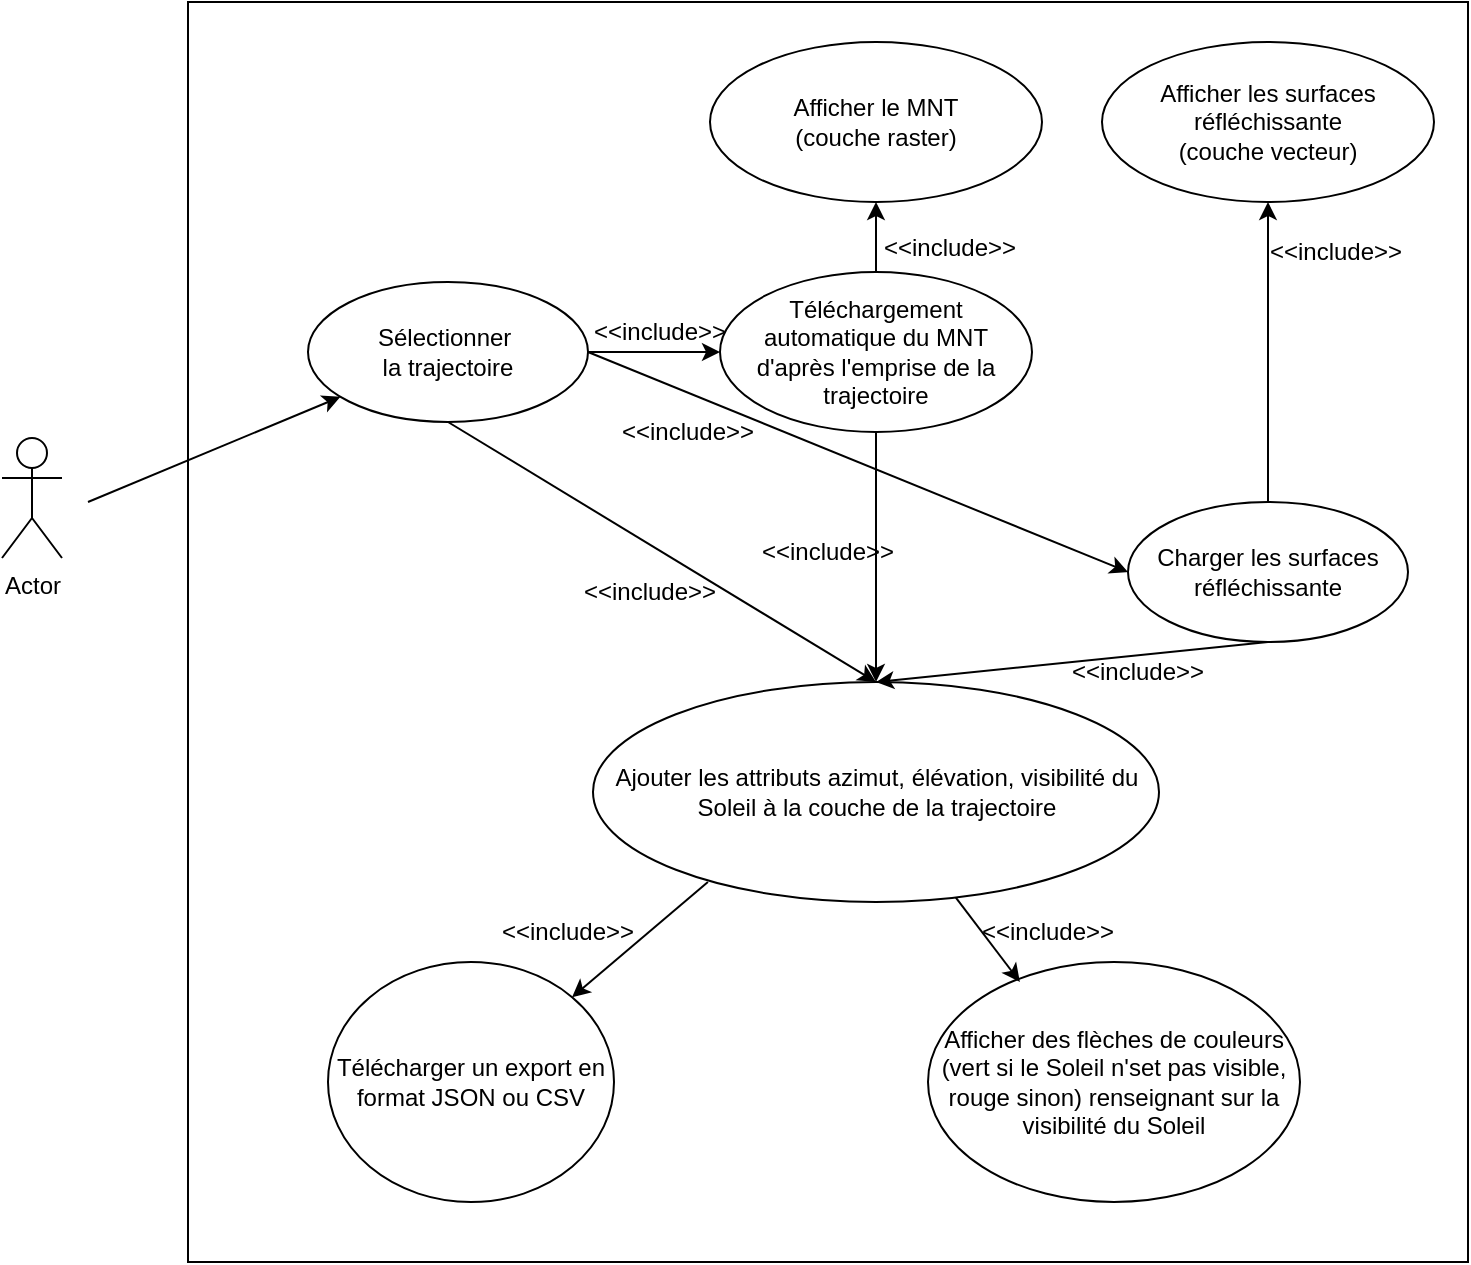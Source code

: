 <mxfile version="25.0.1">
  <diagram name="Page-1" id="l8yKtuIDkQ8uTS7HBiD0">
    <mxGraphModel dx="1042" dy="1742" grid="1" gridSize="10" guides="1" tooltips="1" connect="1" arrows="1" fold="1" page="1" pageScale="1" pageWidth="827" pageHeight="1169" math="0" shadow="0">
      <root>
        <mxCell id="0" />
        <mxCell id="1" parent="0" />
        <mxCell id="tauGbnNwWDUmlhjnP_Vq-1" value="Actor" style="shape=umlActor;verticalLabelPosition=bottom;verticalAlign=top;html=1;outlineConnect=0;labelPosition=center;align=center;" parent="1" vertex="1">
          <mxGeometry x="47" y="168" width="30" height="60" as="geometry" />
        </mxCell>
        <mxCell id="tauGbnNwWDUmlhjnP_Vq-4" value="" style="rounded=0;whiteSpace=wrap;html=1;" parent="1" vertex="1">
          <mxGeometry x="140" y="-50" width="640" height="630" as="geometry" />
        </mxCell>
        <mxCell id="tauGbnNwWDUmlhjnP_Vq-6" value="&lt;div&gt;Sélectionner&amp;nbsp;&lt;/div&gt;&lt;div&gt;la trajectoire&lt;/div&gt;" style="ellipse;whiteSpace=wrap;html=1;" parent="1" vertex="1">
          <mxGeometry x="200" y="90" width="140" height="70" as="geometry" />
        </mxCell>
        <mxCell id="tauGbnNwWDUmlhjnP_Vq-7" value="" style="endArrow=classic;html=1;rounded=0;" parent="1" target="tauGbnNwWDUmlhjnP_Vq-6" edge="1">
          <mxGeometry width="50" height="50" relative="1" as="geometry">
            <mxPoint x="90" y="200" as="sourcePoint" />
            <mxPoint x="440" y="210" as="targetPoint" />
          </mxGeometry>
        </mxCell>
        <mxCell id="Cp8m91pTQywnMTWisGuW-1" value="&lt;div&gt;Téléchargement automatique du MNT d&#39;après l&#39;emprise de la trajectoire&lt;/div&gt;" style="ellipse;whiteSpace=wrap;html=1;" parent="1" vertex="1">
          <mxGeometry x="406" y="85" width="156" height="80" as="geometry" />
        </mxCell>
        <mxCell id="Cp8m91pTQywnMTWisGuW-2" value="" style="endArrow=classic;html=1;rounded=0;entryX=0;entryY=0.5;entryDx=0;entryDy=0;exitX=1;exitY=0.5;exitDx=0;exitDy=0;" parent="1" target="Cp8m91pTQywnMTWisGuW-1" edge="1" source="tauGbnNwWDUmlhjnP_Vq-6">
          <mxGeometry width="50" height="50" relative="1" as="geometry">
            <mxPoint x="90" y="200" as="sourcePoint" />
            <mxPoint x="279" y="46" as="targetPoint" />
          </mxGeometry>
        </mxCell>
        <mxCell id="Cp8m91pTQywnMTWisGuW-5" value="&lt;div&gt;Afficher le MNT&lt;br&gt;&lt;/div&gt;&lt;div&gt;(couche raster)&lt;/div&gt;" style="ellipse;whiteSpace=wrap;html=1;" parent="1" vertex="1">
          <mxGeometry x="401" y="-30" width="166" height="80" as="geometry" />
        </mxCell>
        <mxCell id="Cp8m91pTQywnMTWisGuW-6" value="" style="endArrow=classic;html=1;rounded=0;exitX=0.5;exitY=0;exitDx=0;exitDy=0;entryX=0.5;entryY=1;entryDx=0;entryDy=0;" parent="1" source="Cp8m91pTQywnMTWisGuW-1" target="Cp8m91pTQywnMTWisGuW-5" edge="1">
          <mxGeometry width="50" height="50" relative="1" as="geometry">
            <mxPoint x="376" y="27" as="sourcePoint" />
            <mxPoint x="450" y="30" as="targetPoint" />
          </mxGeometry>
        </mxCell>
        <mxCell id="Cp8m91pTQywnMTWisGuW-7" value="Ajouter les attributs azimut, élévation, visibilité du Soleil à la couche de la trajectoire" style="ellipse;whiteSpace=wrap;html=1;" parent="1" vertex="1">
          <mxGeometry x="342.5" y="290" width="283" height="110" as="geometry" />
        </mxCell>
        <mxCell id="Cp8m91pTQywnMTWisGuW-15" value="Télécharger un export en format JSON ou CSV" style="ellipse;whiteSpace=wrap;html=1;" parent="1" vertex="1">
          <mxGeometry x="210" y="430" width="143" height="120" as="geometry" />
        </mxCell>
        <mxCell id="Cp8m91pTQywnMTWisGuW-16" value="Afficher des flèches de couleurs (vert si le Soleil n&#39;set pas visible, rouge sinon) renseignant sur la visibilité du Soleil" style="ellipse;whiteSpace=wrap;html=1;" parent="1" vertex="1">
          <mxGeometry x="510" y="430" width="186" height="120" as="geometry" />
        </mxCell>
        <mxCell id="Cp8m91pTQywnMTWisGuW-17" value="" style="endArrow=classic;html=1;rounded=0;fontFamily=Helvetica;fontSize=12;fontColor=default;entryX=0.247;entryY=0.083;entryDx=0;entryDy=0;entryPerimeter=0;" parent="1" source="Cp8m91pTQywnMTWisGuW-7" target="Cp8m91pTQywnMTWisGuW-16" edge="1">
          <mxGeometry width="50" height="50" relative="1" as="geometry">
            <mxPoint x="510" y="390" as="sourcePoint" />
            <mxPoint x="440" y="390" as="targetPoint" />
          </mxGeometry>
        </mxCell>
        <mxCell id="Cp8m91pTQywnMTWisGuW-18" value="" style="endArrow=classic;html=1;rounded=0;fontFamily=Helvetica;fontSize=12;fontColor=default;exitX=0.203;exitY=0.909;exitDx=0;exitDy=0;exitPerimeter=0;entryX=1;entryY=0;entryDx=0;entryDy=0;" parent="1" source="Cp8m91pTQywnMTWisGuW-7" target="Cp8m91pTQywnMTWisGuW-15" edge="1">
          <mxGeometry width="50" height="50" relative="1" as="geometry">
            <mxPoint x="443" y="361" as="sourcePoint" />
            <mxPoint x="470" y="400" as="targetPoint" />
          </mxGeometry>
        </mxCell>
        <mxCell id="Cp8m91pTQywnMTWisGuW-19" value="" style="endArrow=classic;html=1;rounded=0;fontFamily=Helvetica;fontSize=12;fontColor=default;entryX=0.5;entryY=0;entryDx=0;entryDy=0;exitX=0.5;exitY=1;exitDx=0;exitDy=0;" parent="1" source="tauGbnNwWDUmlhjnP_Vq-6" target="Cp8m91pTQywnMTWisGuW-7" edge="1">
          <mxGeometry width="50" height="50" relative="1" as="geometry">
            <mxPoint x="390" y="130" as="sourcePoint" />
            <mxPoint x="303" y="406" as="targetPoint" />
          </mxGeometry>
        </mxCell>
        <mxCell id="Cp8m91pTQywnMTWisGuW-21" value="&lt;div&gt;Charger les surfaces réfléchissante&lt;br&gt;&lt;/div&gt;" style="ellipse;whiteSpace=wrap;html=1;" parent="1" vertex="1">
          <mxGeometry x="610" y="200" width="140" height="70" as="geometry" />
        </mxCell>
        <mxCell id="Cp8m91pTQywnMTWisGuW-22" value="&lt;div&gt;Afficher les surfaces réfléchissante&lt;br&gt;&lt;/div&gt;&lt;div&gt;(couche vecteur)&lt;/div&gt;" style="ellipse;whiteSpace=wrap;html=1;" parent="1" vertex="1">
          <mxGeometry x="597" y="-30" width="166" height="80" as="geometry" />
        </mxCell>
        <mxCell id="Cp8m91pTQywnMTWisGuW-23" value="" style="endArrow=classic;html=1;rounded=0;entryX=0.5;entryY=1;entryDx=0;entryDy=0;" parent="1" source="Cp8m91pTQywnMTWisGuW-21" target="Cp8m91pTQywnMTWisGuW-22" edge="1">
          <mxGeometry width="50" height="50" relative="1" as="geometry">
            <mxPoint x="494" y="100" as="sourcePoint" />
            <mxPoint x="494" y="60" as="targetPoint" />
          </mxGeometry>
        </mxCell>
        <mxCell id="Cp8m91pTQywnMTWisGuW-24" value="" style="endArrow=classic;html=1;rounded=0;fontFamily=Helvetica;fontSize=12;fontColor=default;entryX=0;entryY=0.5;entryDx=0;entryDy=0;exitX=1;exitY=0.5;exitDx=0;exitDy=0;" parent="1" source="tauGbnNwWDUmlhjnP_Vq-6" target="Cp8m91pTQywnMTWisGuW-21" edge="1">
          <mxGeometry width="50" height="50" relative="1" as="geometry">
            <mxPoint x="90" y="200" as="sourcePoint" />
            <mxPoint x="660" y="160" as="targetPoint" />
          </mxGeometry>
        </mxCell>
        <mxCell id="Cp8m91pTQywnMTWisGuW-25" value="" style="endArrow=classic;html=1;rounded=0;fontFamily=Helvetica;fontSize=12;fontColor=default;entryX=0.5;entryY=0;entryDx=0;entryDy=0;" parent="1" source="Cp8m91pTQywnMTWisGuW-1" target="Cp8m91pTQywnMTWisGuW-7" edge="1">
          <mxGeometry width="50" height="50" relative="1" as="geometry">
            <mxPoint x="298" y="167" as="sourcePoint" />
            <mxPoint x="405" y="250" as="targetPoint" />
          </mxGeometry>
        </mxCell>
        <mxCell id="Cp8m91pTQywnMTWisGuW-26" value="" style="endArrow=classic;html=1;rounded=0;fontFamily=Helvetica;fontSize=12;fontColor=default;entryX=0.5;entryY=0;entryDx=0;entryDy=0;" parent="1" target="Cp8m91pTQywnMTWisGuW-7" edge="1">
          <mxGeometry width="50" height="50" relative="1" as="geometry">
            <mxPoint x="680" y="270" as="sourcePoint" />
            <mxPoint x="415" y="260" as="targetPoint" />
          </mxGeometry>
        </mxCell>
        <mxCell id="Cp8m91pTQywnMTWisGuW-28" value="&amp;lt;&amp;lt;include&amp;gt;&amp;gt;" style="text;html=1;align=center;verticalAlign=middle;whiteSpace=wrap;rounded=0;fontFamily=Helvetica;fontSize=12;fontColor=default;" parent="1" vertex="1">
          <mxGeometry x="491" y="58" width="60" height="30" as="geometry" />
        </mxCell>
        <mxCell id="Cp8m91pTQywnMTWisGuW-29" value="&amp;lt;&amp;lt;include&amp;gt;&amp;gt;" style="text;html=1;align=center;verticalAlign=middle;whiteSpace=wrap;rounded=0;fontFamily=Helvetica;fontSize=12;fontColor=default;" parent="1" vertex="1">
          <mxGeometry x="684" y="60" width="60" height="30" as="geometry" />
        </mxCell>
        <mxCell id="Cp8m91pTQywnMTWisGuW-30" value="&amp;lt;&amp;lt;include&amp;gt;&amp;gt;" style="text;html=1;align=center;verticalAlign=middle;whiteSpace=wrap;rounded=0;fontFamily=Helvetica;fontSize=12;fontColor=default;" parent="1" vertex="1">
          <mxGeometry x="540" y="400" width="60" height="30" as="geometry" />
        </mxCell>
        <mxCell id="Cp8m91pTQywnMTWisGuW-31" value="&amp;lt;&amp;lt;include&amp;gt;&amp;gt;" style="text;html=1;align=center;verticalAlign=middle;whiteSpace=wrap;rounded=0;fontFamily=Helvetica;fontSize=12;fontColor=default;" parent="1" vertex="1">
          <mxGeometry x="300" y="400" width="60" height="30" as="geometry" />
        </mxCell>
        <mxCell id="Cp8m91pTQywnMTWisGuW-32" value="&amp;lt;&amp;lt;include&amp;gt;&amp;gt;" style="text;html=1;align=center;verticalAlign=middle;whiteSpace=wrap;rounded=0;fontFamily=Helvetica;fontSize=12;fontColor=default;" parent="1" vertex="1">
          <mxGeometry x="341" y="230" width="60" height="30" as="geometry" />
        </mxCell>
        <mxCell id="Cp8m91pTQywnMTWisGuW-33" value="&amp;lt;&amp;lt;include&amp;gt;&amp;gt;" style="text;html=1;align=center;verticalAlign=middle;whiteSpace=wrap;rounded=0;fontFamily=Helvetica;fontSize=12;fontColor=default;" parent="1" vertex="1">
          <mxGeometry x="430" y="210" width="60" height="30" as="geometry" />
        </mxCell>
        <mxCell id="tZoJQF8k_DGTNfSV1382-2" value="&amp;lt;&amp;lt;include&amp;gt;&amp;gt;" style="text;html=1;align=center;verticalAlign=middle;whiteSpace=wrap;rounded=0;fontFamily=Helvetica;fontSize=12;fontColor=default;" vertex="1" parent="1">
          <mxGeometry x="346" y="100" width="60" height="30" as="geometry" />
        </mxCell>
        <mxCell id="tZoJQF8k_DGTNfSV1382-3" value="&amp;lt;&amp;lt;include&amp;gt;&amp;gt;" style="text;html=1;align=center;verticalAlign=middle;whiteSpace=wrap;rounded=0;fontFamily=Helvetica;fontSize=12;fontColor=default;" vertex="1" parent="1">
          <mxGeometry x="360" y="150" width="60" height="30" as="geometry" />
        </mxCell>
        <mxCell id="tZoJQF8k_DGTNfSV1382-4" value="&amp;lt;&amp;lt;include&amp;gt;&amp;gt;" style="text;html=1;align=center;verticalAlign=middle;whiteSpace=wrap;rounded=0;fontFamily=Helvetica;fontSize=12;fontColor=default;" vertex="1" parent="1">
          <mxGeometry x="585" y="270" width="60" height="30" as="geometry" />
        </mxCell>
      </root>
    </mxGraphModel>
  </diagram>
</mxfile>
